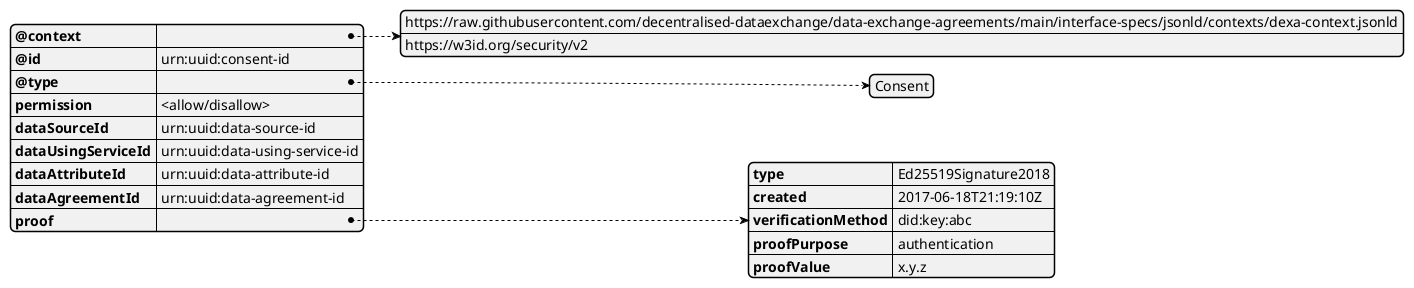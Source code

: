 @startuml Consent
@startjson
{
    "@context": [
    "https://raw.githubusercontent.com/decentralised-dataexchange/data-exchange-agreements/main/interface-specs/jsonld/contexts/dexa-context.jsonld",
    "https://w3id.org/security/v2"
    ],
    "@id": "urn:uuid:consent-id",
    "@type": [
    "Consent"
    ],
    "permission": "<allow/disallow>",
    "dataSourceId": "urn:uuid:data-source-id",
    "dataUsingServiceId": "urn:uuid:data-using-service-id",
    "dataAttributeId": "urn:uuid:data-attribute-id",
    "dataAgreementId": "urn:uuid:data-agreement-id",
    "proof": {
        "type": "Ed25519Signature2018",
        "created": "2017-06-18T21:19:10Z",
        "verificationMethod": "did:key:abc",
        "proofPurpose": "authentication",
        "proofValue": "x.y.z"
    }
}
@endjson

@enduml